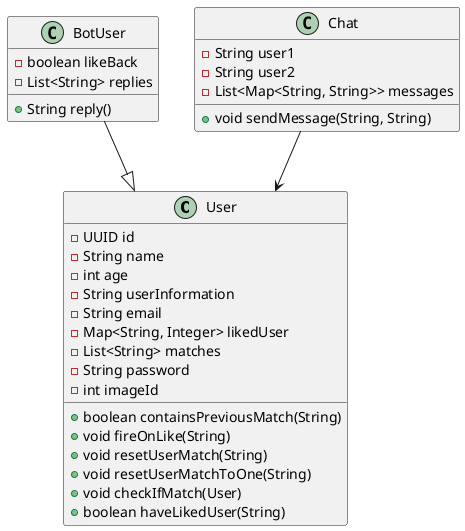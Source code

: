 @startuml userDiagram
class User{
    -UUID id
    -String name
    -int age
    -String userInformation
    -String email
    -Map<String, Integer> likedUser
    -List<String> matches
    -String password
    -int imageId
    +boolean containsPreviousMatch(String)
    +void fireOnLike(String)
    +void resetUserMatch(String)
    +void resetUserMatchToOne(String)
    +void checkIfMatch(User)
    +boolean haveLikedUser(String)
}

class BotUser{
    -boolean likeBack
    -List<String> replies
    + String reply()

}

class Chat{
    -String user1
    -String user2
    -List<Map<String, String>> messages
    +void sendMessage(String, String)

}
BotUser --|> User
Chat--> User

@enduml